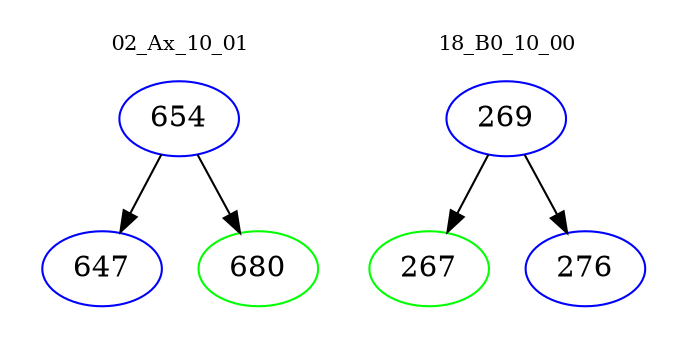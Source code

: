 digraph{
subgraph cluster_0 {
color = white
label = "02_Ax_10_01";
fontsize=10;
T0_654 [label="654", color="blue"]
T0_654 -> T0_647 [color="black"]
T0_647 [label="647", color="blue"]
T0_654 -> T0_680 [color="black"]
T0_680 [label="680", color="green"]
}
subgraph cluster_1 {
color = white
label = "18_B0_10_00";
fontsize=10;
T1_269 [label="269", color="blue"]
T1_269 -> T1_267 [color="black"]
T1_267 [label="267", color="green"]
T1_269 -> T1_276 [color="black"]
T1_276 [label="276", color="blue"]
}
}

